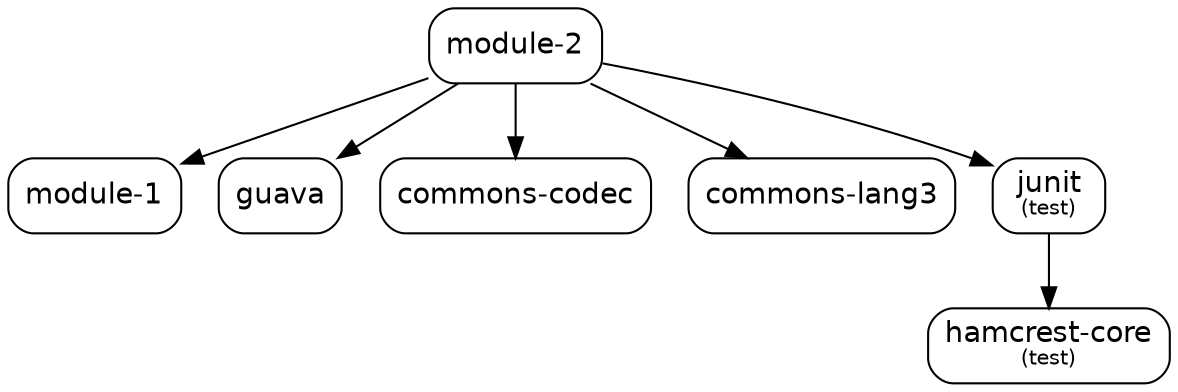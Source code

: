 digraph "module-2" {
  node [shape="box",style="rounded",fontname="Helvetica",fontsize="14"]
  edge [fontsize="10",fontname="Helvetica"]

  // Node Definitions:
  "com.github.ferstl:module-2:jar:"[label=<module-2>]
  "com.github.ferstl:module-1:jar:"[label=<module-1>]
  "com.google.guava:guava:jar:"[label=<guava>]
  "commons-codec:commons-codec:jar:"[label=<commons-codec>]
  "org.apache.commons:commons-lang3:jar:"[label=<commons-lang3>]
  "junit:junit:jar:"[label=<junit<font point-size="10"><br/>(test)</font>>]
  "org.hamcrest:hamcrest-core:jar:"[label=<hamcrest-core<font point-size="10"><br/>(test)</font>>]

  // Edge Definitions:
  "com.github.ferstl:module-2:jar:" -> "com.github.ferstl:module-1:jar:"
  "com.github.ferstl:module-2:jar:" -> "com.google.guava:guava:jar:"
  "com.github.ferstl:module-2:jar:" -> "commons-codec:commons-codec:jar:"
  "com.github.ferstl:module-2:jar:" -> "org.apache.commons:commons-lang3:jar:"
  "com.github.ferstl:module-2:jar:" -> "junit:junit:jar:"
  "junit:junit:jar:" -> "org.hamcrest:hamcrest-core:jar:"
}